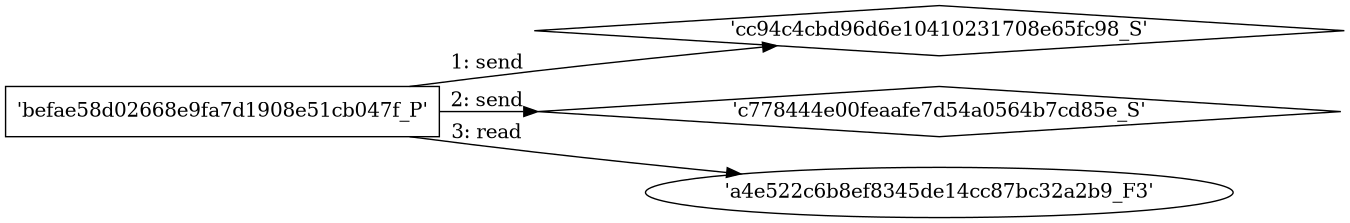 digraph "D:\Learning\Paper\apt\基于CTI的攻击预警\Dataset\攻击图\ASGfromALLCTI\Vulnerability Spotlight Remote code execution vulnerabilities in Schneider Electric EcoStruxure.dot" {
rankdir="LR"
size="9"
fixedsize="false"
splines="true"
nodesep=0.3
ranksep=0
fontsize=10
overlap="scalexy"
engine= "neato"
	"'cc94c4cbd96d6e10410231708e65fc98_S'" [node_type=Socket shape=diamond]
	"'befae58d02668e9fa7d1908e51cb047f_P'" [node_type=Process shape=box]
	"'befae58d02668e9fa7d1908e51cb047f_P'" -> "'cc94c4cbd96d6e10410231708e65fc98_S'" [label="1: send"]
	"'c778444e00feaafe7d54a0564b7cd85e_S'" [node_type=Socket shape=diamond]
	"'befae58d02668e9fa7d1908e51cb047f_P'" [node_type=Process shape=box]
	"'befae58d02668e9fa7d1908e51cb047f_P'" -> "'c778444e00feaafe7d54a0564b7cd85e_S'" [label="2: send"]
	"'a4e522c6b8ef8345de14cc87bc32a2b9_F3'" [node_type=file shape=ellipse]
	"'befae58d02668e9fa7d1908e51cb047f_P'" [node_type=Process shape=box]
	"'befae58d02668e9fa7d1908e51cb047f_P'" -> "'a4e522c6b8ef8345de14cc87bc32a2b9_F3'" [label="3: read"]
}
